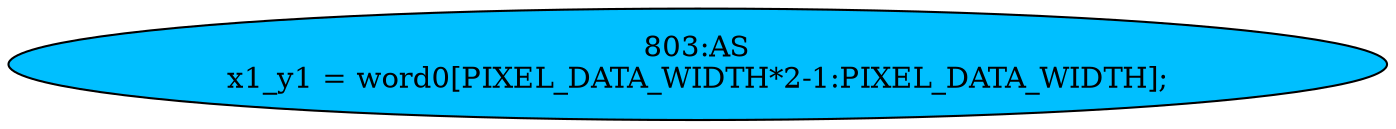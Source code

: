 strict digraph "" {
	node [label="\N"];
	"803:AS"	 [ast="<pyverilog.vparser.ast.Assign object at 0x7f90abda4250>",
		def_var="['x1_y1']",
		fillcolor=deepskyblue,
		label="803:AS
x1_y1 = word0[PIXEL_DATA_WIDTH*2-1:PIXEL_DATA_WIDTH];",
		statements="[]",
		style=filled,
		typ=Assign,
		use_var="['word0', 'PIXEL_DATA_WIDTH']"];
}

